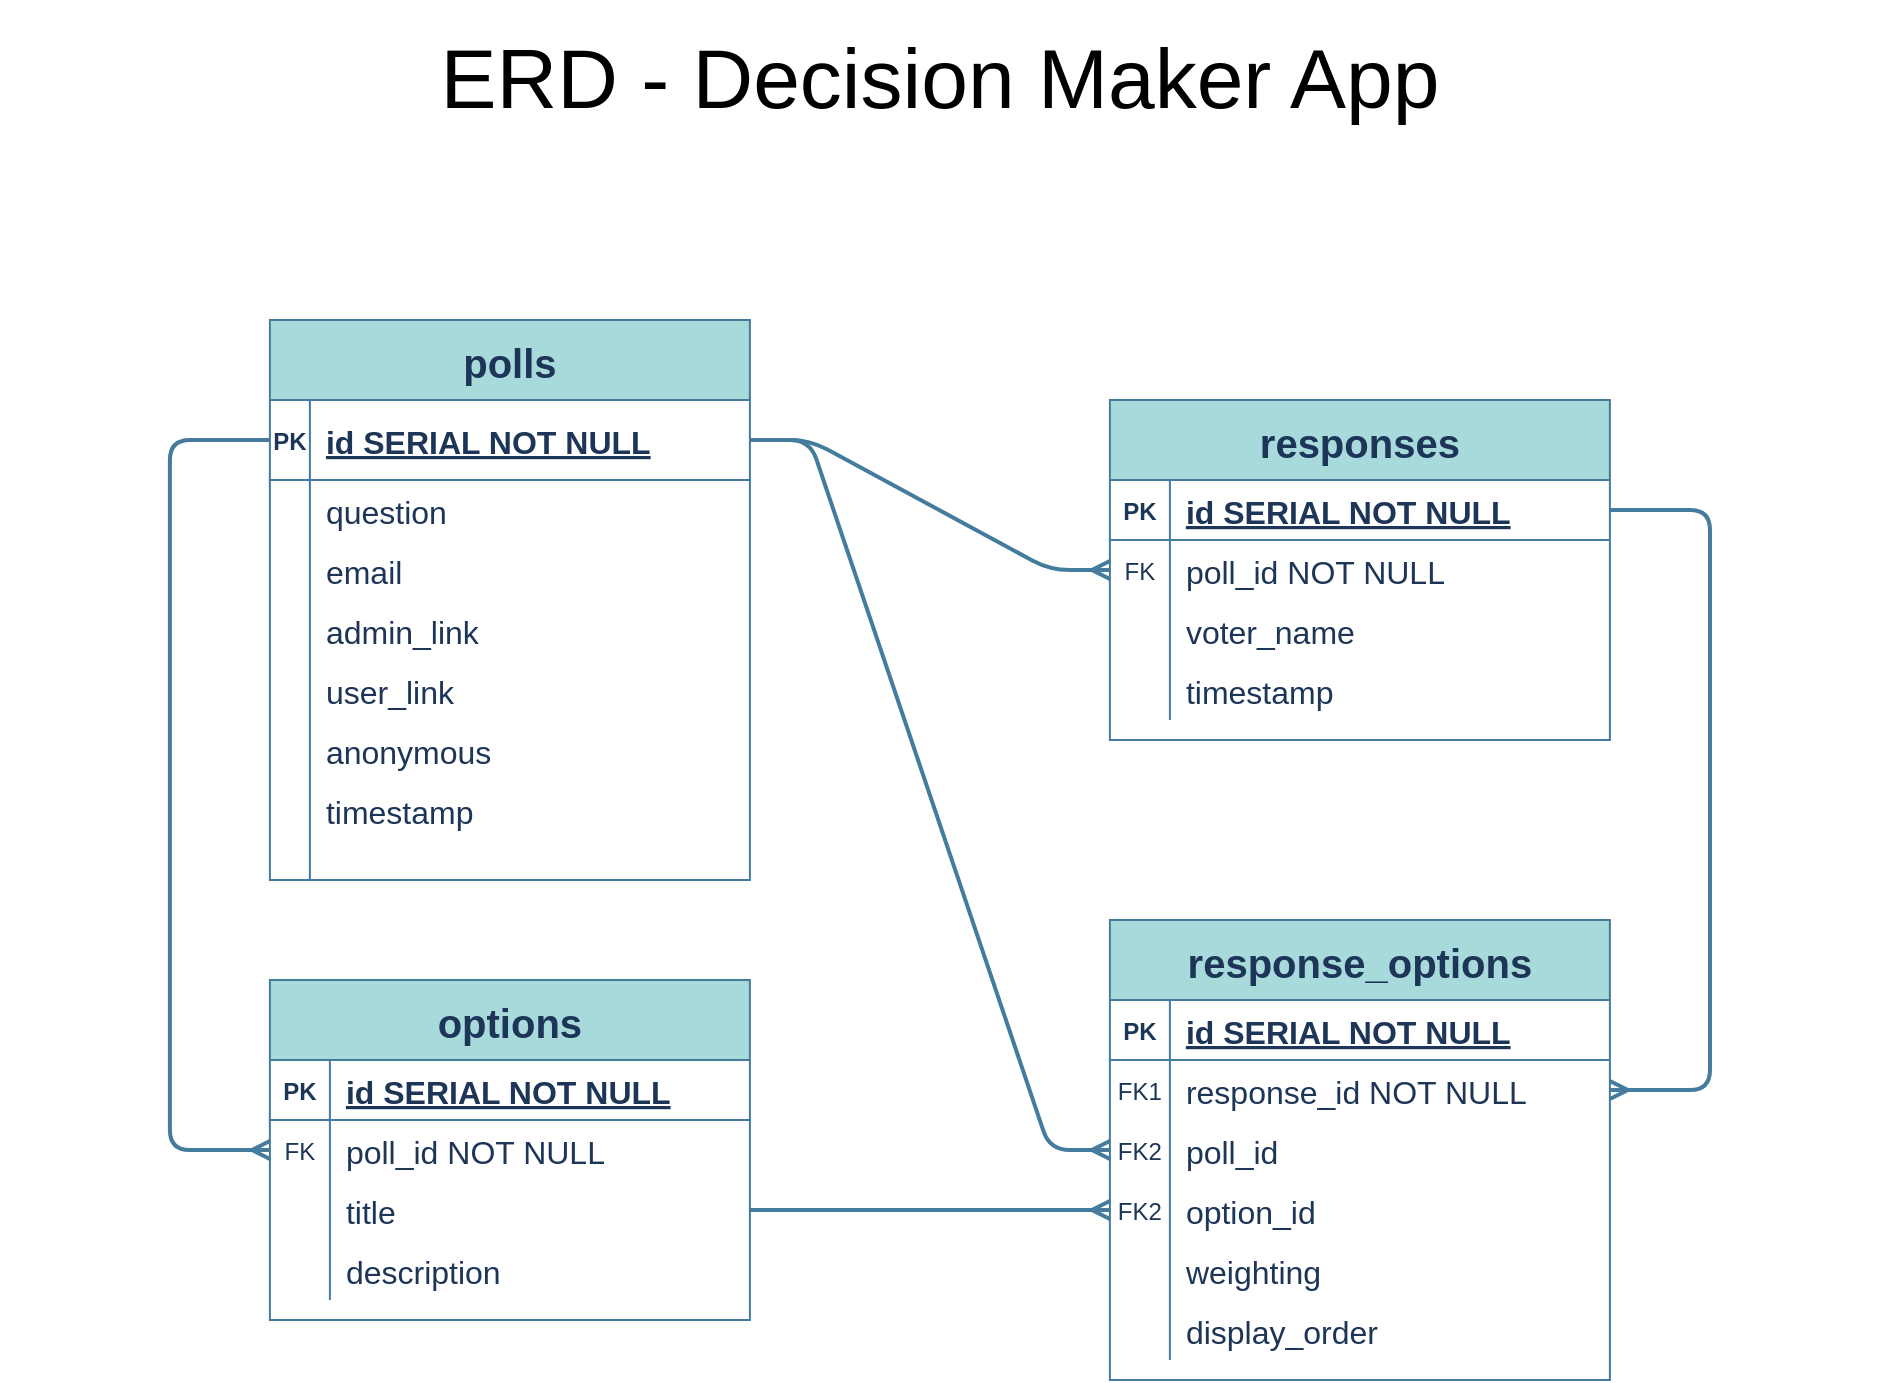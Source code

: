 <mxfile version="13.10.4" type="github">
  <diagram id="R2lEEEUBdFMjLlhIrx00" name="Page-1">
    <mxGraphModel dx="1426" dy="794" grid="1" gridSize="10" guides="1" tooltips="1" connect="1" arrows="1" fold="1" page="1" pageScale="1" pageWidth="1100" pageHeight="850" background="none" math="0" shadow="0" extFonts="Permanent Marker^https://fonts.googleapis.com/css?family=Permanent+Marker">
      <root>
        <mxCell id="0" />
        <mxCell id="1" parent="0" />
        <mxCell id="C-vyLk0tnHw3VtMMgP7b-1" value="" style="edgeStyle=entityRelationEdgeStyle;endArrow=ERmany;startArrow=none;endFill=0;startFill=0;strokeWidth=2;labelBackgroundColor=#F1FAEE;strokeColor=#457B9D;fontColor=#1D3557;" parent="1" source="C-vyLk0tnHw3VtMMgP7b-24" target="C-vyLk0tnHw3VtMMgP7b-6" edge="1">
          <mxGeometry width="100" height="100" relative="1" as="geometry">
            <mxPoint x="434.94" y="830" as="sourcePoint" />
            <mxPoint x="534.94" y="730" as="targetPoint" />
          </mxGeometry>
        </mxCell>
        <mxCell id="C-vyLk0tnHw3VtMMgP7b-2" value="responses" style="shape=table;startSize=40;container=1;collapsible=1;childLayout=tableLayout;fixedRows=1;rowLines=0;fontStyle=1;align=center;resizeLast=1;fontSize=20;fillColor=#A8DADC;strokeColor=#457B9D;fontColor=#1D3557;" parent="1" vertex="1">
          <mxGeometry x="634.94" y="240" width="250" height="170" as="geometry" />
        </mxCell>
        <mxCell id="C-vyLk0tnHw3VtMMgP7b-3" value="" style="shape=partialRectangle;collapsible=0;dropTarget=0;pointerEvents=0;fillColor=none;points=[[0,0.5],[1,0.5]];portConstraint=eastwest;top=0;left=0;right=0;bottom=1;strokeColor=#457B9D;fontColor=#1D3557;" parent="C-vyLk0tnHw3VtMMgP7b-2" vertex="1">
          <mxGeometry y="40" width="250" height="30" as="geometry" />
        </mxCell>
        <mxCell id="C-vyLk0tnHw3VtMMgP7b-4" value="PK" style="shape=partialRectangle;overflow=hidden;connectable=0;fillColor=none;top=0;left=0;bottom=0;right=0;fontStyle=1;strokeColor=#457B9D;fontColor=#1D3557;" parent="C-vyLk0tnHw3VtMMgP7b-3" vertex="1">
          <mxGeometry width="30" height="30" as="geometry" />
        </mxCell>
        <mxCell id="C-vyLk0tnHw3VtMMgP7b-5" value="id SERIAL NOT NULL " style="shape=partialRectangle;overflow=hidden;connectable=0;fillColor=none;top=0;left=0;bottom=0;right=0;align=left;spacingLeft=6;fontStyle=5;fontSize=16;strokeColor=#457B9D;fontColor=#1D3557;" parent="C-vyLk0tnHw3VtMMgP7b-3" vertex="1">
          <mxGeometry x="30" width="220" height="30" as="geometry" />
        </mxCell>
        <mxCell id="C-vyLk0tnHw3VtMMgP7b-6" value="" style="shape=partialRectangle;collapsible=0;dropTarget=0;pointerEvents=0;fillColor=none;points=[[0,0.5],[1,0.5]];portConstraint=eastwest;top=0;left=0;right=0;bottom=0;strokeColor=#457B9D;fontColor=#1D3557;" parent="C-vyLk0tnHw3VtMMgP7b-2" vertex="1">
          <mxGeometry y="70" width="250" height="30" as="geometry" />
        </mxCell>
        <mxCell id="C-vyLk0tnHw3VtMMgP7b-7" value="FK" style="shape=partialRectangle;overflow=hidden;connectable=0;fillColor=none;top=0;left=0;bottom=0;right=0;strokeColor=#457B9D;fontColor=#1D3557;" parent="C-vyLk0tnHw3VtMMgP7b-6" vertex="1">
          <mxGeometry width="30" height="30" as="geometry" />
        </mxCell>
        <mxCell id="C-vyLk0tnHw3VtMMgP7b-8" value="poll_id NOT NULL" style="shape=partialRectangle;overflow=hidden;connectable=0;fillColor=none;top=0;left=0;bottom=0;right=0;align=left;spacingLeft=6;fontSize=16;strokeColor=#457B9D;fontColor=#1D3557;" parent="C-vyLk0tnHw3VtMMgP7b-6" vertex="1">
          <mxGeometry x="30" width="220" height="30" as="geometry" />
        </mxCell>
        <mxCell id="FZR4OLmkqivzkAO5iSQV-20" value="" style="shape=partialRectangle;collapsible=0;dropTarget=0;pointerEvents=0;fillColor=none;points=[[0,0.5],[1,0.5]];portConstraint=eastwest;top=0;left=0;right=0;bottom=0;strokeColor=#457B9D;fontColor=#1D3557;" parent="C-vyLk0tnHw3VtMMgP7b-2" vertex="1">
          <mxGeometry y="100" width="250" height="30" as="geometry" />
        </mxCell>
        <mxCell id="FZR4OLmkqivzkAO5iSQV-21" value="" style="shape=partialRectangle;overflow=hidden;connectable=0;fillColor=none;top=0;left=0;bottom=0;right=0;strokeColor=#457B9D;fontColor=#1D3557;" parent="FZR4OLmkqivzkAO5iSQV-20" vertex="1">
          <mxGeometry width="30" height="30" as="geometry" />
        </mxCell>
        <mxCell id="FZR4OLmkqivzkAO5iSQV-22" value="voter_name" style="shape=partialRectangle;overflow=hidden;connectable=0;fillColor=none;top=0;left=0;bottom=0;right=0;align=left;spacingLeft=6;fontSize=16;strokeColor=#457B9D;fontColor=#1D3557;" parent="FZR4OLmkqivzkAO5iSQV-20" vertex="1">
          <mxGeometry x="30" width="220" height="30" as="geometry" />
        </mxCell>
        <mxCell id="C-vyLk0tnHw3VtMMgP7b-9" value="" style="shape=partialRectangle;collapsible=0;dropTarget=0;pointerEvents=0;fillColor=none;points=[[0,0.5],[1,0.5]];portConstraint=eastwest;top=0;left=0;right=0;bottom=0;strokeColor=#457B9D;fontColor=#1D3557;" parent="C-vyLk0tnHw3VtMMgP7b-2" vertex="1">
          <mxGeometry y="130" width="250" height="30" as="geometry" />
        </mxCell>
        <mxCell id="C-vyLk0tnHw3VtMMgP7b-10" value="" style="shape=partialRectangle;overflow=hidden;connectable=0;fillColor=none;top=0;left=0;bottom=0;right=0;strokeColor=#457B9D;fontColor=#1D3557;" parent="C-vyLk0tnHw3VtMMgP7b-9" vertex="1">
          <mxGeometry width="30" height="30" as="geometry" />
        </mxCell>
        <mxCell id="C-vyLk0tnHw3VtMMgP7b-11" value="timestamp" style="shape=partialRectangle;overflow=hidden;connectable=0;fillColor=none;top=0;left=0;bottom=0;right=0;align=left;spacingLeft=6;fontSize=16;strokeColor=#457B9D;fontColor=#1D3557;" parent="C-vyLk0tnHw3VtMMgP7b-9" vertex="1">
          <mxGeometry x="30" width="220" height="30" as="geometry" />
        </mxCell>
        <mxCell id="C-vyLk0tnHw3VtMMgP7b-23" value="polls" style="shape=table;startSize=40;container=1;collapsible=1;childLayout=tableLayout;fixedRows=1;rowLines=0;fontStyle=1;align=center;resizeLast=1;fontSize=20;fillColor=#A8DADC;strokeColor=#457B9D;fontColor=#1D3557;" parent="1" vertex="1">
          <mxGeometry x="214.94" y="200" width="240" height="280" as="geometry" />
        </mxCell>
        <mxCell id="C-vyLk0tnHw3VtMMgP7b-24" value="" style="shape=partialRectangle;collapsible=0;dropTarget=0;pointerEvents=0;fillColor=none;points=[[0,0.5],[1,0.5]];portConstraint=eastwest;top=0;left=0;right=0;bottom=1;strokeColor=#457B9D;fontColor=#1D3557;" parent="C-vyLk0tnHw3VtMMgP7b-23" vertex="1">
          <mxGeometry y="40" width="240" height="40" as="geometry" />
        </mxCell>
        <mxCell id="C-vyLk0tnHw3VtMMgP7b-25" value="PK" style="shape=partialRectangle;overflow=hidden;connectable=0;fillColor=none;top=0;left=0;bottom=0;right=0;fontStyle=1;strokeColor=#457B9D;fontColor=#1D3557;" parent="C-vyLk0tnHw3VtMMgP7b-24" vertex="1">
          <mxGeometry width="20" height="40" as="geometry" />
        </mxCell>
        <mxCell id="C-vyLk0tnHw3VtMMgP7b-26" value="id SERIAL NOT NULL " style="shape=partialRectangle;overflow=hidden;connectable=0;fillColor=none;top=0;left=0;bottom=0;right=0;align=left;spacingLeft=6;fontStyle=5;fontSize=16;strokeColor=#457B9D;fontColor=#1D3557;" parent="C-vyLk0tnHw3VtMMgP7b-24" vertex="1">
          <mxGeometry x="20" width="220" height="40" as="geometry" />
        </mxCell>
        <mxCell id="FZR4OLmkqivzkAO5iSQV-11" value="" style="shape=partialRectangle;collapsible=0;dropTarget=0;pointerEvents=0;fillColor=none;points=[[0,0.5],[1,0.5]];portConstraint=eastwest;top=0;left=0;right=0;bottom=0;strokeColor=#457B9D;fontColor=#1D3557;" parent="C-vyLk0tnHw3VtMMgP7b-23" vertex="1">
          <mxGeometry y="80" width="240" height="30" as="geometry" />
        </mxCell>
        <mxCell id="FZR4OLmkqivzkAO5iSQV-12" value="" style="shape=partialRectangle;overflow=hidden;connectable=0;fillColor=none;top=0;left=0;bottom=0;right=0;strokeColor=#457B9D;fontColor=#1D3557;" parent="FZR4OLmkqivzkAO5iSQV-11" vertex="1">
          <mxGeometry width="20" height="30" as="geometry" />
        </mxCell>
        <mxCell id="FZR4OLmkqivzkAO5iSQV-13" value="question" style="shape=partialRectangle;overflow=hidden;connectable=0;fillColor=none;top=0;left=0;bottom=0;right=0;align=left;spacingLeft=6;verticalAlign=middle;fontSize=16;strokeColor=#457B9D;fontColor=#1D3557;" parent="FZR4OLmkqivzkAO5iSQV-11" vertex="1">
          <mxGeometry x="20" width="220" height="30" as="geometry" />
        </mxCell>
        <mxCell id="FZR4OLmkqivzkAO5iSQV-1" value="" style="shape=partialRectangle;collapsible=0;dropTarget=0;pointerEvents=0;fillColor=none;points=[[0,0.5],[1,0.5]];portConstraint=eastwest;top=0;left=0;right=0;bottom=0;strokeColor=#457B9D;fontColor=#1D3557;" parent="C-vyLk0tnHw3VtMMgP7b-23" vertex="1">
          <mxGeometry y="110" width="240" height="30" as="geometry" />
        </mxCell>
        <mxCell id="FZR4OLmkqivzkAO5iSQV-2" value="" style="shape=partialRectangle;overflow=hidden;connectable=0;fillColor=none;top=0;left=0;bottom=0;right=0;strokeColor=#457B9D;fontColor=#1D3557;" parent="FZR4OLmkqivzkAO5iSQV-1" vertex="1">
          <mxGeometry width="20" height="30" as="geometry" />
        </mxCell>
        <mxCell id="FZR4OLmkqivzkAO5iSQV-3" value="email" style="shape=partialRectangle;overflow=hidden;connectable=0;fillColor=none;top=0;left=0;bottom=0;right=0;align=left;spacingLeft=6;verticalAlign=middle;fontSize=16;strokeColor=#457B9D;fontColor=#1D3557;" parent="FZR4OLmkqivzkAO5iSQV-1" vertex="1">
          <mxGeometry x="20" width="220" height="30" as="geometry" />
        </mxCell>
        <mxCell id="FZR4OLmkqivzkAO5iSQV-5" value="" style="shape=partialRectangle;collapsible=0;dropTarget=0;pointerEvents=0;fillColor=none;points=[[0,0.5],[1,0.5]];portConstraint=eastwest;top=0;left=0;right=0;bottom=0;strokeColor=#457B9D;fontColor=#1D3557;" parent="C-vyLk0tnHw3VtMMgP7b-23" vertex="1">
          <mxGeometry y="140" width="240" height="30" as="geometry" />
        </mxCell>
        <mxCell id="FZR4OLmkqivzkAO5iSQV-6" value="" style="shape=partialRectangle;overflow=hidden;connectable=0;fillColor=none;top=0;left=0;bottom=0;right=0;strokeColor=#457B9D;fontColor=#1D3557;" parent="FZR4OLmkqivzkAO5iSQV-5" vertex="1">
          <mxGeometry width="20" height="30" as="geometry" />
        </mxCell>
        <mxCell id="FZR4OLmkqivzkAO5iSQV-7" value="admin_link" style="shape=partialRectangle;overflow=hidden;connectable=0;fillColor=none;top=0;left=0;bottom=0;right=0;align=left;spacingLeft=6;verticalAlign=middle;fontSize=16;strokeColor=#457B9D;fontColor=#1D3557;" parent="FZR4OLmkqivzkAO5iSQV-5" vertex="1">
          <mxGeometry x="20" width="220" height="30" as="geometry" />
        </mxCell>
        <mxCell id="FZR4OLmkqivzkAO5iSQV-8" value="" style="shape=partialRectangle;collapsible=0;dropTarget=0;pointerEvents=0;fillColor=none;points=[[0,0.5],[1,0.5]];portConstraint=eastwest;top=0;left=0;right=0;bottom=0;strokeColor=#457B9D;fontColor=#1D3557;" parent="C-vyLk0tnHw3VtMMgP7b-23" vertex="1">
          <mxGeometry y="170" width="240" height="30" as="geometry" />
        </mxCell>
        <mxCell id="FZR4OLmkqivzkAO5iSQV-9" value="" style="shape=partialRectangle;overflow=hidden;connectable=0;fillColor=none;top=0;left=0;bottom=0;right=0;strokeColor=#457B9D;fontColor=#1D3557;" parent="FZR4OLmkqivzkAO5iSQV-8" vertex="1">
          <mxGeometry width="20" height="30" as="geometry" />
        </mxCell>
        <mxCell id="FZR4OLmkqivzkAO5iSQV-10" value="user_link" style="shape=partialRectangle;overflow=hidden;connectable=0;fillColor=none;top=0;left=0;bottom=0;right=0;align=left;spacingLeft=6;verticalAlign=middle;fontSize=16;strokeColor=#457B9D;fontColor=#1D3557;" parent="FZR4OLmkqivzkAO5iSQV-8" vertex="1">
          <mxGeometry x="20" width="220" height="30" as="geometry" />
        </mxCell>
        <mxCell id="IVvl9UVYm-PA_FkEEv2T-4" value="" style="shape=partialRectangle;collapsible=0;dropTarget=0;pointerEvents=0;fillColor=none;points=[[0,0.5],[1,0.5]];portConstraint=eastwest;top=0;left=0;right=0;bottom=0;strokeColor=#457B9D;fontColor=#1D3557;" vertex="1" parent="C-vyLk0tnHw3VtMMgP7b-23">
          <mxGeometry y="200" width="240" height="30" as="geometry" />
        </mxCell>
        <mxCell id="IVvl9UVYm-PA_FkEEv2T-5" value="" style="shape=partialRectangle;overflow=hidden;connectable=0;fillColor=none;top=0;left=0;bottom=0;right=0;strokeColor=#457B9D;fontColor=#1D3557;" vertex="1" parent="IVvl9UVYm-PA_FkEEv2T-4">
          <mxGeometry width="20" height="30" as="geometry" />
        </mxCell>
        <mxCell id="IVvl9UVYm-PA_FkEEv2T-6" value="anonymous" style="shape=partialRectangle;overflow=hidden;connectable=0;fillColor=none;top=0;left=0;bottom=0;right=0;align=left;spacingLeft=6;verticalAlign=middle;fontSize=16;strokeColor=#457B9D;fontColor=#1D3557;" vertex="1" parent="IVvl9UVYm-PA_FkEEv2T-4">
          <mxGeometry x="20" width="220" height="30" as="geometry" />
        </mxCell>
        <mxCell id="FZR4OLmkqivzkAO5iSQV-14" value="" style="shape=partialRectangle;collapsible=0;dropTarget=0;pointerEvents=0;fillColor=none;points=[[0,0.5],[1,0.5]];portConstraint=eastwest;top=0;left=0;right=0;bottom=0;strokeColor=#457B9D;fontColor=#1D3557;" parent="C-vyLk0tnHw3VtMMgP7b-23" vertex="1">
          <mxGeometry y="230" width="240" height="30" as="geometry" />
        </mxCell>
        <mxCell id="FZR4OLmkqivzkAO5iSQV-15" value="" style="shape=partialRectangle;overflow=hidden;connectable=0;fillColor=none;top=0;left=0;bottom=0;right=0;strokeColor=#457B9D;fontColor=#1D3557;" parent="FZR4OLmkqivzkAO5iSQV-14" vertex="1">
          <mxGeometry width="20" height="30" as="geometry" />
        </mxCell>
        <mxCell id="FZR4OLmkqivzkAO5iSQV-16" value="timestamp" style="shape=partialRectangle;overflow=hidden;connectable=0;fillColor=none;top=0;left=0;bottom=0;right=0;align=left;spacingLeft=6;verticalAlign=middle;fontSize=16;strokeColor=#457B9D;fontColor=#1D3557;" parent="FZR4OLmkqivzkAO5iSQV-14" vertex="1">
          <mxGeometry x="20" width="220" height="30" as="geometry" />
        </mxCell>
        <mxCell id="FZR4OLmkqivzkAO5iSQV-17" value="" style="shape=partialRectangle;collapsible=0;dropTarget=0;pointerEvents=0;fillColor=none;points=[[0,0.5],[1,0.5]];portConstraint=eastwest;top=0;left=0;right=0;bottom=0;strokeColor=#457B9D;fontColor=#1D3557;" parent="C-vyLk0tnHw3VtMMgP7b-23" vertex="1">
          <mxGeometry y="260" width="240" height="20" as="geometry" />
        </mxCell>
        <mxCell id="FZR4OLmkqivzkAO5iSQV-18" value="" style="shape=partialRectangle;overflow=hidden;connectable=0;fillColor=none;top=0;left=0;bottom=0;right=0;strokeColor=#457B9D;fontColor=#1D3557;" parent="FZR4OLmkqivzkAO5iSQV-17" vertex="1">
          <mxGeometry width="20" height="20" as="geometry" />
        </mxCell>
        <mxCell id="FZR4OLmkqivzkAO5iSQV-19" value="" style="shape=partialRectangle;overflow=hidden;connectable=0;fillColor=none;top=0;left=0;bottom=0;right=0;align=left;spacingLeft=6;verticalAlign=middle;fontSize=16;strokeColor=#457B9D;fontColor=#1D3557;" parent="FZR4OLmkqivzkAO5iSQV-17" vertex="1">
          <mxGeometry x="20" width="220" height="20" as="geometry" />
        </mxCell>
        <mxCell id="FZR4OLmkqivzkAO5iSQV-23" value="options" style="shape=table;startSize=40;container=1;collapsible=1;childLayout=tableLayout;fixedRows=1;rowLines=0;fontStyle=1;align=center;resizeLast=1;fontSize=20;fillColor=#A8DADC;strokeColor=#457B9D;fontColor=#1D3557;" parent="1" vertex="1">
          <mxGeometry x="214.94" y="530" width="240" height="170" as="geometry" />
        </mxCell>
        <mxCell id="FZR4OLmkqivzkAO5iSQV-24" value="" style="shape=partialRectangle;collapsible=0;dropTarget=0;pointerEvents=0;fillColor=none;points=[[0,0.5],[1,0.5]];portConstraint=eastwest;top=0;left=0;right=0;bottom=1;strokeColor=#457B9D;fontColor=#1D3557;" parent="FZR4OLmkqivzkAO5iSQV-23" vertex="1">
          <mxGeometry y="40" width="240" height="30" as="geometry" />
        </mxCell>
        <mxCell id="FZR4OLmkqivzkAO5iSQV-25" value="PK" style="shape=partialRectangle;overflow=hidden;connectable=0;fillColor=none;top=0;left=0;bottom=0;right=0;fontStyle=1;fontSize=12;strokeColor=#457B9D;fontColor=#1D3557;" parent="FZR4OLmkqivzkAO5iSQV-24" vertex="1">
          <mxGeometry width="30" height="30" as="geometry" />
        </mxCell>
        <mxCell id="FZR4OLmkqivzkAO5iSQV-26" value="id SERIAL NOT NULL " style="shape=partialRectangle;overflow=hidden;connectable=0;fillColor=none;top=0;left=0;bottom=0;right=0;align=left;spacingLeft=6;fontStyle=5;fontSize=16;strokeColor=#457B9D;fontColor=#1D3557;" parent="FZR4OLmkqivzkAO5iSQV-24" vertex="1">
          <mxGeometry x="30" width="210" height="30" as="geometry" />
        </mxCell>
        <mxCell id="FZR4OLmkqivzkAO5iSQV-27" value="" style="shape=partialRectangle;collapsible=0;dropTarget=0;pointerEvents=0;fillColor=none;points=[[0,0.5],[1,0.5]];portConstraint=eastwest;top=0;left=0;right=0;bottom=0;strokeColor=#457B9D;fontColor=#1D3557;" parent="FZR4OLmkqivzkAO5iSQV-23" vertex="1">
          <mxGeometry y="70" width="240" height="30" as="geometry" />
        </mxCell>
        <mxCell id="FZR4OLmkqivzkAO5iSQV-28" value="FK" style="shape=partialRectangle;overflow=hidden;connectable=0;fillColor=none;top=0;left=0;bottom=0;right=0;fontSize=12;strokeColor=#457B9D;fontColor=#1D3557;" parent="FZR4OLmkqivzkAO5iSQV-27" vertex="1">
          <mxGeometry width="30" height="30" as="geometry" />
        </mxCell>
        <mxCell id="FZR4OLmkqivzkAO5iSQV-29" value="poll_id NOT NULL" style="shape=partialRectangle;overflow=hidden;connectable=0;fillColor=none;top=0;left=0;bottom=0;right=0;align=left;spacingLeft=6;fontSize=16;strokeColor=#457B9D;fontColor=#1D3557;" parent="FZR4OLmkqivzkAO5iSQV-27" vertex="1">
          <mxGeometry x="30" width="210" height="30" as="geometry" />
        </mxCell>
        <mxCell id="FZR4OLmkqivzkAO5iSQV-30" value="" style="shape=partialRectangle;collapsible=0;dropTarget=0;pointerEvents=0;fillColor=none;points=[[0,0.5],[1,0.5]];portConstraint=eastwest;top=0;left=0;right=0;bottom=0;strokeColor=#457B9D;fontColor=#1D3557;" parent="FZR4OLmkqivzkAO5iSQV-23" vertex="1">
          <mxGeometry y="100" width="240" height="30" as="geometry" />
        </mxCell>
        <mxCell id="FZR4OLmkqivzkAO5iSQV-31" value="" style="shape=partialRectangle;overflow=hidden;connectable=0;fillColor=none;top=0;left=0;bottom=0;right=0;strokeColor=#457B9D;fontColor=#1D3557;" parent="FZR4OLmkqivzkAO5iSQV-30" vertex="1">
          <mxGeometry width="30" height="30" as="geometry" />
        </mxCell>
        <mxCell id="FZR4OLmkqivzkAO5iSQV-32" value="title" style="shape=partialRectangle;overflow=hidden;connectable=0;fillColor=none;top=0;left=0;bottom=0;right=0;align=left;spacingLeft=6;fontSize=16;strokeColor=#457B9D;fontColor=#1D3557;" parent="FZR4OLmkqivzkAO5iSQV-30" vertex="1">
          <mxGeometry x="30" width="210" height="30" as="geometry" />
        </mxCell>
        <mxCell id="FZR4OLmkqivzkAO5iSQV-33" value="" style="shape=partialRectangle;collapsible=0;dropTarget=0;pointerEvents=0;fillColor=none;points=[[0,0.5],[1,0.5]];portConstraint=eastwest;top=0;left=0;right=0;bottom=0;strokeColor=#457B9D;fontColor=#1D3557;" parent="FZR4OLmkqivzkAO5iSQV-23" vertex="1">
          <mxGeometry y="130" width="240" height="30" as="geometry" />
        </mxCell>
        <mxCell id="FZR4OLmkqivzkAO5iSQV-34" value="" style="shape=partialRectangle;overflow=hidden;connectable=0;fillColor=none;top=0;left=0;bottom=0;right=0;strokeColor=#457B9D;fontColor=#1D3557;" parent="FZR4OLmkqivzkAO5iSQV-33" vertex="1">
          <mxGeometry width="30" height="30" as="geometry" />
        </mxCell>
        <mxCell id="FZR4OLmkqivzkAO5iSQV-35" value="description" style="shape=partialRectangle;overflow=hidden;connectable=0;fillColor=none;top=0;left=0;bottom=0;right=0;align=left;spacingLeft=6;fontSize=16;strokeColor=#457B9D;fontColor=#1D3557;" parent="FZR4OLmkqivzkAO5iSQV-33" vertex="1">
          <mxGeometry x="30" width="210" height="30" as="geometry" />
        </mxCell>
        <mxCell id="FZR4OLmkqivzkAO5iSQV-42" style="edgeStyle=orthogonalEdgeStyle;rounded=1;orthogonalLoop=1;jettySize=auto;html=1;exitX=0;exitY=0.5;exitDx=0;exitDy=0;entryX=0;entryY=0.5;entryDx=0;entryDy=0;startArrow=none;startFill=0;endArrow=ERmany;endFill=0;fontColor=#1D3557;fontSize=12;strokeWidth=2;labelBackgroundColor=#F1FAEE;strokeColor=#457B9D;" parent="1" source="C-vyLk0tnHw3VtMMgP7b-24" target="FZR4OLmkqivzkAO5iSQV-27" edge="1">
          <mxGeometry relative="1" as="geometry">
            <Array as="points">
              <mxPoint x="164.94" y="260" />
              <mxPoint x="164.94" y="615" />
            </Array>
          </mxGeometry>
        </mxCell>
        <mxCell id="FZR4OLmkqivzkAO5iSQV-43" value="response_options" style="shape=table;startSize=40;container=1;collapsible=1;childLayout=tableLayout;fixedRows=1;rowLines=0;fontStyle=1;align=center;resizeLast=1;fontSize=20;fillColor=#A8DADC;strokeColor=#457B9D;fontColor=#1D3557;" parent="1" vertex="1">
          <mxGeometry x="634.94" y="500" width="250" height="230" as="geometry" />
        </mxCell>
        <mxCell id="FZR4OLmkqivzkAO5iSQV-44" value="" style="shape=partialRectangle;collapsible=0;dropTarget=0;pointerEvents=0;fillColor=none;points=[[0,0.5],[1,0.5]];portConstraint=eastwest;top=0;left=0;right=0;bottom=1;strokeColor=#457B9D;fontColor=#1D3557;" parent="FZR4OLmkqivzkAO5iSQV-43" vertex="1">
          <mxGeometry y="40" width="250" height="30" as="geometry" />
        </mxCell>
        <mxCell id="FZR4OLmkqivzkAO5iSQV-45" value="PK" style="shape=partialRectangle;overflow=hidden;connectable=0;fillColor=none;top=0;left=0;bottom=0;right=0;fontStyle=1;strokeColor=#457B9D;fontColor=#1D3557;" parent="FZR4OLmkqivzkAO5iSQV-44" vertex="1">
          <mxGeometry width="30" height="30" as="geometry" />
        </mxCell>
        <mxCell id="FZR4OLmkqivzkAO5iSQV-46" value="id SERIAL NOT NULL " style="shape=partialRectangle;overflow=hidden;connectable=0;fillColor=none;top=0;left=0;bottom=0;right=0;align=left;spacingLeft=6;fontStyle=5;fontSize=16;strokeColor=#457B9D;fontColor=#1D3557;" parent="FZR4OLmkqivzkAO5iSQV-44" vertex="1">
          <mxGeometry x="30" width="220" height="30" as="geometry" />
        </mxCell>
        <mxCell id="FZR4OLmkqivzkAO5iSQV-47" value="" style="shape=partialRectangle;collapsible=0;dropTarget=0;pointerEvents=0;fillColor=none;points=[[0,0.5],[1,0.5]];portConstraint=eastwest;top=0;left=0;right=0;bottom=0;strokeColor=#457B9D;fontColor=#1D3557;" parent="FZR4OLmkqivzkAO5iSQV-43" vertex="1">
          <mxGeometry y="70" width="250" height="30" as="geometry" />
        </mxCell>
        <mxCell id="FZR4OLmkqivzkAO5iSQV-48" value="FK1" style="shape=partialRectangle;overflow=hidden;connectable=0;fillColor=none;top=0;left=0;bottom=0;right=0;strokeColor=#457B9D;fontColor=#1D3557;" parent="FZR4OLmkqivzkAO5iSQV-47" vertex="1">
          <mxGeometry width="30" height="30" as="geometry" />
        </mxCell>
        <mxCell id="FZR4OLmkqivzkAO5iSQV-49" value="response_id NOT NULL" style="shape=partialRectangle;overflow=hidden;connectable=0;fillColor=none;top=0;left=0;bottom=0;right=0;align=left;spacingLeft=6;fontSize=16;strokeColor=#457B9D;fontColor=#1D3557;" parent="FZR4OLmkqivzkAO5iSQV-47" vertex="1">
          <mxGeometry x="30" width="220" height="30" as="geometry" />
        </mxCell>
        <mxCell id="FZR4OLmkqivzkAO5iSQV-50" value="" style="shape=partialRectangle;collapsible=0;dropTarget=0;pointerEvents=0;fillColor=none;points=[[0,0.5],[1,0.5]];portConstraint=eastwest;top=0;left=0;right=0;bottom=0;strokeColor=#457B9D;fontColor=#1D3557;" parent="FZR4OLmkqivzkAO5iSQV-43" vertex="1">
          <mxGeometry y="100" width="250" height="30" as="geometry" />
        </mxCell>
        <mxCell id="FZR4OLmkqivzkAO5iSQV-51" value="FK2" style="shape=partialRectangle;overflow=hidden;connectable=0;fillColor=none;top=0;left=0;bottom=0;right=0;strokeColor=#457B9D;fontColor=#1D3557;" parent="FZR4OLmkqivzkAO5iSQV-50" vertex="1">
          <mxGeometry width="30" height="30" as="geometry" />
        </mxCell>
        <mxCell id="FZR4OLmkqivzkAO5iSQV-52" value="poll_id" style="shape=partialRectangle;overflow=hidden;connectable=0;fillColor=none;top=0;left=0;bottom=0;right=0;align=left;spacingLeft=6;fontSize=16;strokeColor=#457B9D;fontColor=#1D3557;" parent="FZR4OLmkqivzkAO5iSQV-50" vertex="1">
          <mxGeometry x="30" width="220" height="30" as="geometry" />
        </mxCell>
        <mxCell id="BeK_qcxKjGV13vO6tgBi-1" value="" style="shape=partialRectangle;collapsible=0;dropTarget=0;pointerEvents=0;fillColor=none;points=[[0,0.5],[1,0.5]];portConstraint=eastwest;top=0;left=0;right=0;bottom=0;strokeColor=#457B9D;fontColor=#1D3557;" parent="FZR4OLmkqivzkAO5iSQV-43" vertex="1">
          <mxGeometry y="130" width="250" height="30" as="geometry" />
        </mxCell>
        <mxCell id="BeK_qcxKjGV13vO6tgBi-2" value="FK2" style="shape=partialRectangle;overflow=hidden;connectable=0;fillColor=none;top=0;left=0;bottom=0;right=0;strokeColor=#457B9D;fontColor=#1D3557;" parent="BeK_qcxKjGV13vO6tgBi-1" vertex="1">
          <mxGeometry width="30" height="30" as="geometry" />
        </mxCell>
        <mxCell id="BeK_qcxKjGV13vO6tgBi-3" value="option_id" style="shape=partialRectangle;overflow=hidden;connectable=0;fillColor=none;top=0;left=0;bottom=0;right=0;align=left;spacingLeft=6;fontSize=16;strokeColor=#457B9D;fontColor=#1D3557;" parent="BeK_qcxKjGV13vO6tgBi-1" vertex="1">
          <mxGeometry x="30" width="220" height="30" as="geometry" />
        </mxCell>
        <mxCell id="FZR4OLmkqivzkAO5iSQV-53" value="" style="shape=partialRectangle;collapsible=0;dropTarget=0;pointerEvents=0;fillColor=none;points=[[0,0.5],[1,0.5]];portConstraint=eastwest;top=0;left=0;right=0;bottom=0;strokeColor=#457B9D;fontColor=#1D3557;" parent="FZR4OLmkqivzkAO5iSQV-43" vertex="1">
          <mxGeometry y="160" width="250" height="30" as="geometry" />
        </mxCell>
        <mxCell id="FZR4OLmkqivzkAO5iSQV-54" value="" style="shape=partialRectangle;overflow=hidden;connectable=0;fillColor=none;top=0;left=0;bottom=0;right=0;strokeColor=#457B9D;fontColor=#1D3557;" parent="FZR4OLmkqivzkAO5iSQV-53" vertex="1">
          <mxGeometry width="30" height="30" as="geometry" />
        </mxCell>
        <mxCell id="FZR4OLmkqivzkAO5iSQV-55" value="weighting" style="shape=partialRectangle;overflow=hidden;connectable=0;fillColor=none;top=0;left=0;bottom=0;right=0;align=left;spacingLeft=6;fontSize=16;strokeColor=#457B9D;fontColor=#1D3557;" parent="FZR4OLmkqivzkAO5iSQV-53" vertex="1">
          <mxGeometry x="30" width="220" height="30" as="geometry" />
        </mxCell>
        <mxCell id="ASdmvp4zwOxZFkojDreP-1" value="" style="shape=partialRectangle;collapsible=0;dropTarget=0;pointerEvents=0;fillColor=none;points=[[0,0.5],[1,0.5]];portConstraint=eastwest;top=0;left=0;right=0;bottom=0;strokeColor=#457B9D;fontColor=#1D3557;" parent="FZR4OLmkqivzkAO5iSQV-43" vertex="1">
          <mxGeometry y="190" width="250" height="30" as="geometry" />
        </mxCell>
        <mxCell id="ASdmvp4zwOxZFkojDreP-2" value="" style="shape=partialRectangle;overflow=hidden;connectable=0;fillColor=none;top=0;left=0;bottom=0;right=0;strokeColor=#457B9D;fontColor=#1D3557;" parent="ASdmvp4zwOxZFkojDreP-1" vertex="1">
          <mxGeometry width="30" height="30" as="geometry" />
        </mxCell>
        <mxCell id="ASdmvp4zwOxZFkojDreP-3" value="display_order" style="shape=partialRectangle;overflow=hidden;connectable=0;fillColor=none;top=0;left=0;bottom=0;right=0;align=left;spacingLeft=6;fontSize=16;strokeColor=#457B9D;fontColor=#1D3557;" parent="ASdmvp4zwOxZFkojDreP-1" vertex="1">
          <mxGeometry x="30" width="220" height="30" as="geometry" />
        </mxCell>
        <mxCell id="FZR4OLmkqivzkAO5iSQV-57" value="" style="edgeStyle=entityRelationEdgeStyle;fontSize=12;html=1;endArrow=ERmany;strokeColor=#457B9D;fillColor=#A8DADC;entryX=0;entryY=0.5;entryDx=0;entryDy=0;strokeWidth=2;" parent="1" target="BeK_qcxKjGV13vO6tgBi-1" edge="1">
          <mxGeometry width="100" height="100" relative="1" as="geometry">
            <mxPoint x="454.94" y="645" as="sourcePoint" />
            <mxPoint x="554.94" y="545" as="targetPoint" />
          </mxGeometry>
        </mxCell>
        <mxCell id="FZR4OLmkqivzkAO5iSQV-58" style="edgeStyle=orthogonalEdgeStyle;curved=0;rounded=1;sketch=0;orthogonalLoop=1;jettySize=auto;html=1;exitX=1;exitY=0.5;exitDx=0;exitDy=0;entryX=1;entryY=0.5;entryDx=0;entryDy=0;strokeColor=#457B9D;strokeWidth=2;fillColor=#A8DADC;fontColor=#1D3557;endArrow=ERmany;endFill=0;" parent="1" source="C-vyLk0tnHw3VtMMgP7b-3" target="FZR4OLmkqivzkAO5iSQV-47" edge="1">
          <mxGeometry relative="1" as="geometry">
            <Array as="points">
              <mxPoint x="935" y="295" />
              <mxPoint x="935" y="585" />
            </Array>
          </mxGeometry>
        </mxCell>
        <mxCell id="BeK_qcxKjGV13vO6tgBi-5" value="" style="edgeStyle=entityRelationEdgeStyle;endArrow=ERmany;startArrow=none;endFill=0;startFill=0;strokeWidth=2;labelBackgroundColor=#F1FAEE;strokeColor=#457B9D;fontColor=#1D3557;exitX=1;exitY=0.5;exitDx=0;exitDy=0;entryX=0;entryY=0.5;entryDx=0;entryDy=0;" parent="1" source="C-vyLk0tnHw3VtMMgP7b-24" target="FZR4OLmkqivzkAO5iSQV-50" edge="1">
          <mxGeometry width="100" height="100" relative="1" as="geometry">
            <mxPoint x="464.94" y="270" as="sourcePoint" />
            <mxPoint x="644.94" y="315" as="targetPoint" />
          </mxGeometry>
        </mxCell>
        <mxCell id="BeK_qcxKjGV13vO6tgBi-6" value="ERD - Decision Maker App" style="text;html=1;align=center;verticalAlign=middle;whiteSpace=wrap;rounded=0;fontSize=42;" parent="1" vertex="1">
          <mxGeometry x="80" y="40" width="940" height="80" as="geometry" />
        </mxCell>
      </root>
    </mxGraphModel>
  </diagram>
</mxfile>
